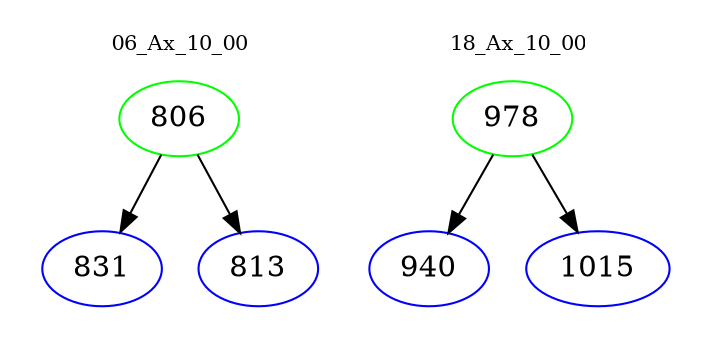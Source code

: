 digraph{
subgraph cluster_0 {
color = white
label = "06_Ax_10_00";
fontsize=10;
T0_806 [label="806", color="green"]
T0_806 -> T0_831 [color="black"]
T0_831 [label="831", color="blue"]
T0_806 -> T0_813 [color="black"]
T0_813 [label="813", color="blue"]
}
subgraph cluster_1 {
color = white
label = "18_Ax_10_00";
fontsize=10;
T1_978 [label="978", color="green"]
T1_978 -> T1_940 [color="black"]
T1_940 [label="940", color="blue"]
T1_978 -> T1_1015 [color="black"]
T1_1015 [label="1015", color="blue"]
}
}
